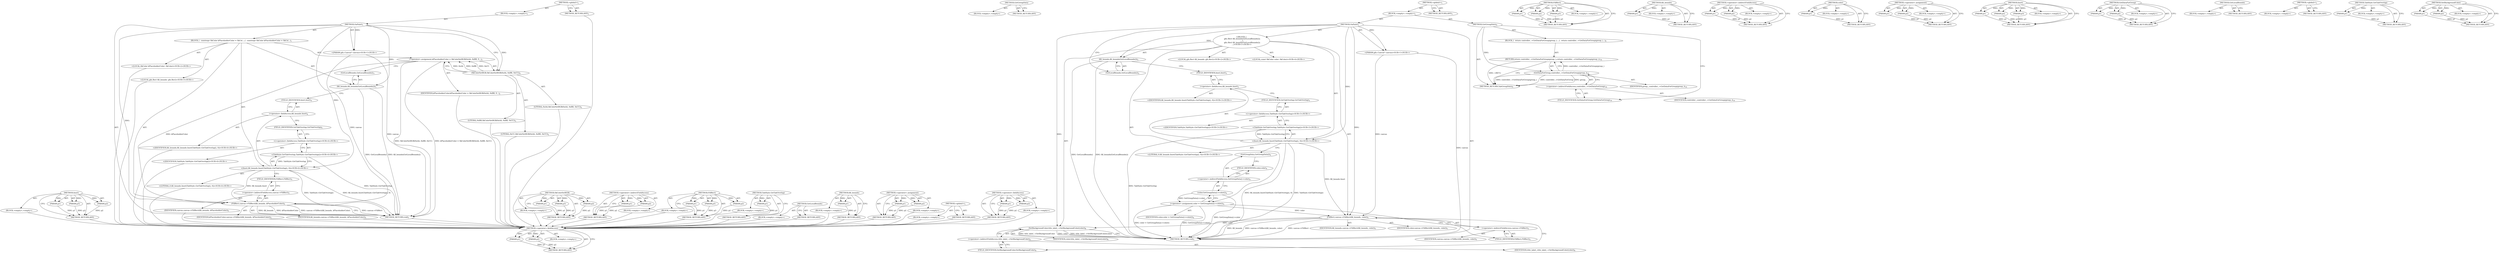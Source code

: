 digraph "SetBackgroundColor" {
vulnerable_77 [label=<(METHOD,Inset)>];
vulnerable_78 [label=<(PARAM,p1)>];
vulnerable_79 [label=<(PARAM,p2)>];
vulnerable_80 [label=<(PARAM,p3)>];
vulnerable_81 [label=<(BLOCK,&lt;empty&gt;,&lt;empty&gt;)>];
vulnerable_82 [label=<(METHOD_RETURN,ANY)>];
vulnerable_6 [label=<(METHOD,&lt;global&gt;)<SUB>1</SUB>>];
vulnerable_7 [label=<(BLOCK,&lt;empty&gt;,&lt;empty&gt;)<SUB>1</SUB>>];
vulnerable_8 [label=<(METHOD,OnPaint)<SUB>1</SUB>>];
vulnerable_9 [label="<(PARAM,gfx::Canvas* canvas)<SUB>1</SUB>>"];
vulnerable_10 [label=<(BLOCK,{
  constexpr SkColor kPlaceholderColor = SkCol...,{
  constexpr SkColor kPlaceholderColor = SkCol...)<SUB>1</SUB>>];
vulnerable_11 [label="<(LOCAL,SkColor kPlaceholderColor: SkColor)<SUB>2</SUB>>"];
vulnerable_12 [label=<(&lt;operator&gt;.assignment,kPlaceholderColor = SkColorSetRGB(0xAA, 0xBB, 0...)<SUB>2</SUB>>];
vulnerable_13 [label=<(IDENTIFIER,kPlaceholderColor,kPlaceholderColor = SkColorSetRGB(0xAA, 0xBB, 0...)<SUB>2</SUB>>];
vulnerable_14 [label=<(SkColorSetRGB,SkColorSetRGB(0xAA, 0xBB, 0xCC))<SUB>2</SUB>>];
vulnerable_15 [label=<(LITERAL,0xAA,SkColorSetRGB(0xAA, 0xBB, 0xCC))<SUB>2</SUB>>];
vulnerable_16 [label=<(LITERAL,0xBB,SkColorSetRGB(0xAA, 0xBB, 0xCC))<SUB>2</SUB>>];
vulnerable_17 [label=<(LITERAL,0xCC,SkColorSetRGB(0xAA, 0xBB, 0xCC))<SUB>2</SUB>>];
vulnerable_18 [label="<(LOCAL,gfx.Rect fill_bounds: gfx.Rect)<SUB>3</SUB>>"];
vulnerable_19 [label=<(fill_bounds,fill_bounds(GetLocalBounds()))<SUB>3</SUB>>];
vulnerable_20 [label=<(GetLocalBounds,GetLocalBounds())<SUB>3</SUB>>];
vulnerable_21 [label="<(Inset,fill_bounds.Inset(TabStyle::GetTabOverlap(), 0))<SUB>4</SUB>>"];
vulnerable_22 [label=<(&lt;operator&gt;.fieldAccess,fill_bounds.Inset)<SUB>4</SUB>>];
vulnerable_23 [label="<(IDENTIFIER,fill_bounds,fill_bounds.Inset(TabStyle::GetTabOverlap(), 0))<SUB>4</SUB>>"];
vulnerable_24 [label=<(FIELD_IDENTIFIER,Inset,Inset)<SUB>4</SUB>>];
vulnerable_25 [label="<(TabStyle.GetTabOverlap,TabStyle::GetTabOverlap())<SUB>4</SUB>>"];
vulnerable_26 [label="<(&lt;operator&gt;.fieldAccess,TabStyle::GetTabOverlap)<SUB>4</SUB>>"];
vulnerable_27 [label="<(IDENTIFIER,TabStyle,TabStyle::GetTabOverlap())<SUB>4</SUB>>"];
vulnerable_28 [label=<(FIELD_IDENTIFIER,GetTabOverlap,GetTabOverlap)<SUB>4</SUB>>];
vulnerable_29 [label="<(LITERAL,0,fill_bounds.Inset(TabStyle::GetTabOverlap(), 0))<SUB>4</SUB>>"];
vulnerable_30 [label=<(FillRect,canvas-&gt;FillRect(fill_bounds, kPlaceholderColor))<SUB>5</SUB>>];
vulnerable_31 [label=<(&lt;operator&gt;.indirectFieldAccess,canvas-&gt;FillRect)<SUB>5</SUB>>];
vulnerable_32 [label=<(IDENTIFIER,canvas,canvas-&gt;FillRect(fill_bounds, kPlaceholderColor))<SUB>5</SUB>>];
vulnerable_33 [label=<(FIELD_IDENTIFIER,FillRect,FillRect)<SUB>5</SUB>>];
vulnerable_34 [label=<(IDENTIFIER,fill_bounds,canvas-&gt;FillRect(fill_bounds, kPlaceholderColor))<SUB>5</SUB>>];
vulnerable_35 [label=<(IDENTIFIER,kPlaceholderColor,canvas-&gt;FillRect(fill_bounds, kPlaceholderColor))<SUB>5</SUB>>];
vulnerable_36 [label=<(METHOD_RETURN,void)<SUB>1</SUB>>];
vulnerable_38 [label=<(METHOD_RETURN,ANY)<SUB>1</SUB>>];
vulnerable_64 [label=<(METHOD,SkColorSetRGB)>];
vulnerable_65 [label=<(PARAM,p1)>];
vulnerable_66 [label=<(PARAM,p2)>];
vulnerable_67 [label=<(PARAM,p3)>];
vulnerable_68 [label=<(BLOCK,&lt;empty&gt;,&lt;empty&gt;)>];
vulnerable_69 [label=<(METHOD_RETURN,ANY)>];
vulnerable_98 [label=<(METHOD,&lt;operator&gt;.indirectFieldAccess)>];
vulnerable_99 [label=<(PARAM,p1)>];
vulnerable_100 [label=<(PARAM,p2)>];
vulnerable_101 [label=<(BLOCK,&lt;empty&gt;,&lt;empty&gt;)>];
vulnerable_102 [label=<(METHOD_RETURN,ANY)>];
vulnerable_92 [label=<(METHOD,FillRect)>];
vulnerable_93 [label=<(PARAM,p1)>];
vulnerable_94 [label=<(PARAM,p2)>];
vulnerable_95 [label=<(PARAM,p3)>];
vulnerable_96 [label=<(BLOCK,&lt;empty&gt;,&lt;empty&gt;)>];
vulnerable_97 [label=<(METHOD_RETURN,ANY)>];
vulnerable_88 [label=<(METHOD,TabStyle.GetTabOverlap)>];
vulnerable_89 [label=<(PARAM,p1)>];
vulnerable_90 [label=<(BLOCK,&lt;empty&gt;,&lt;empty&gt;)>];
vulnerable_91 [label=<(METHOD_RETURN,ANY)>];
vulnerable_74 [label=<(METHOD,GetLocalBounds)>];
vulnerable_75 [label=<(BLOCK,&lt;empty&gt;,&lt;empty&gt;)>];
vulnerable_76 [label=<(METHOD_RETURN,ANY)>];
vulnerable_70 [label=<(METHOD,fill_bounds)>];
vulnerable_71 [label=<(PARAM,p1)>];
vulnerable_72 [label=<(BLOCK,&lt;empty&gt;,&lt;empty&gt;)>];
vulnerable_73 [label=<(METHOD_RETURN,ANY)>];
vulnerable_59 [label=<(METHOD,&lt;operator&gt;.assignment)>];
vulnerable_60 [label=<(PARAM,p1)>];
vulnerable_61 [label=<(PARAM,p2)>];
vulnerable_62 [label=<(BLOCK,&lt;empty&gt;,&lt;empty&gt;)>];
vulnerable_63 [label=<(METHOD_RETURN,ANY)>];
vulnerable_53 [label=<(METHOD,&lt;global&gt;)<SUB>1</SUB>>];
vulnerable_54 [label=<(BLOCK,&lt;empty&gt;,&lt;empty&gt;)>];
vulnerable_55 [label=<(METHOD_RETURN,ANY)>];
vulnerable_83 [label=<(METHOD,&lt;operator&gt;.fieldAccess)>];
vulnerable_84 [label=<(PARAM,p1)>];
vulnerable_85 [label=<(PARAM,p2)>];
vulnerable_86 [label=<(BLOCK,&lt;empty&gt;,&lt;empty&gt;)>];
vulnerable_87 [label=<(METHOD_RETURN,ANY)>];
fixed_89 [label=<(METHOD,&lt;operator&gt;.fieldAccess)>];
fixed_90 [label=<(PARAM,p1)>];
fixed_91 [label=<(PARAM,p2)>];
fixed_92 [label=<(BLOCK,&lt;empty&gt;,&lt;empty&gt;)>];
fixed_93 [label=<(METHOD_RETURN,ANY)>];
fixed_112 [label=<(METHOD,GetGroupData)>];
fixed_113 [label=<(BLOCK,&lt;empty&gt;,&lt;empty&gt;)>];
fixed_114 [label=<(METHOD_RETURN,ANY)>];
fixed_6 [label=<(METHOD,&lt;global&gt;)<SUB>1</SUB>>];
fixed_7 [label=<(BLOCK,&lt;empty&gt;,&lt;empty&gt;)<SUB>1</SUB>>];
fixed_8 [label=<(METHOD,OnPaint)<SUB>1</SUB>>];
fixed_9 [label="<(PARAM,gfx::Canvas* canvas)<SUB>1</SUB>>"];
fixed_10 [label="<(BLOCK,{
   gfx::Rect fill_bounds(GetLocalBounds());
 ...,{
   gfx::Rect fill_bounds(GetLocalBounds());
 ...)<SUB>1</SUB>>"];
fixed_11 [label="<(LOCAL,gfx.Rect fill_bounds: gfx.Rect)<SUB>2</SUB>>"];
fixed_12 [label=<(fill_bounds,fill_bounds(GetLocalBounds()))<SUB>2</SUB>>];
fixed_13 [label=<(GetLocalBounds,GetLocalBounds())<SUB>2</SUB>>];
fixed_14 [label="<(Inset,fill_bounds.Inset(TabStyle::GetTabOverlap(), 0))<SUB>3</SUB>>"];
fixed_15 [label=<(&lt;operator&gt;.fieldAccess,fill_bounds.Inset)<SUB>3</SUB>>];
fixed_16 [label="<(IDENTIFIER,fill_bounds,fill_bounds.Inset(TabStyle::GetTabOverlap(), 0))<SUB>3</SUB>>"];
fixed_17 [label=<(FIELD_IDENTIFIER,Inset,Inset)<SUB>3</SUB>>];
fixed_18 [label="<(TabStyle.GetTabOverlap,TabStyle::GetTabOverlap())<SUB>3</SUB>>"];
fixed_19 [label="<(&lt;operator&gt;.fieldAccess,TabStyle::GetTabOverlap)<SUB>3</SUB>>"];
fixed_20 [label="<(IDENTIFIER,TabStyle,TabStyle::GetTabOverlap())<SUB>3</SUB>>"];
fixed_21 [label=<(FIELD_IDENTIFIER,GetTabOverlap,GetTabOverlap)<SUB>3</SUB>>];
fixed_22 [label="<(LITERAL,0,fill_bounds.Inset(TabStyle::GetTabOverlap(), 0))<SUB>3</SUB>>"];
fixed_23 [label="<(LOCAL,const SkColor color: SkColor)<SUB>4</SUB>>"];
fixed_24 [label=<(&lt;operator&gt;.assignment,color = GetGroupData()-&gt;color())<SUB>4</SUB>>];
fixed_25 [label=<(IDENTIFIER,color,color = GetGroupData()-&gt;color())<SUB>4</SUB>>];
fixed_26 [label=<(color,GetGroupData()-&gt;color())<SUB>4</SUB>>];
fixed_27 [label=<(&lt;operator&gt;.indirectFieldAccess,GetGroupData()-&gt;color)<SUB>4</SUB>>];
fixed_28 [label=<(GetGroupData,GetGroupData())<SUB>4</SUB>>];
fixed_29 [label=<(FIELD_IDENTIFIER,color,color)<SUB>4</SUB>>];
fixed_30 [label=<(FillRect,canvas-&gt;FillRect(fill_bounds, color))<SUB>5</SUB>>];
fixed_31 [label=<(&lt;operator&gt;.indirectFieldAccess,canvas-&gt;FillRect)<SUB>5</SUB>>];
fixed_32 [label=<(IDENTIFIER,canvas,canvas-&gt;FillRect(fill_bounds, color))<SUB>5</SUB>>];
fixed_33 [label=<(FIELD_IDENTIFIER,FillRect,FillRect)<SUB>5</SUB>>];
fixed_34 [label=<(IDENTIFIER,fill_bounds,canvas-&gt;FillRect(fill_bounds, color))<SUB>5</SUB>>];
fixed_35 [label=<(IDENTIFIER,color,canvas-&gt;FillRect(fill_bounds, color))<SUB>5</SUB>>];
fixed_36 [label=<(SetBackgroundColor,title_label_-&gt;SetBackgroundColor(color))<SUB>6</SUB>>];
fixed_37 [label=<(&lt;operator&gt;.indirectFieldAccess,title_label_-&gt;SetBackgroundColor)<SUB>6</SUB>>];
fixed_38 [label=<(IDENTIFIER,title_label_,title_label_-&gt;SetBackgroundColor(color))<SUB>6</SUB>>];
fixed_39 [label=<(FIELD_IDENTIFIER,SetBackgroundColor,SetBackgroundColor)<SUB>6</SUB>>];
fixed_40 [label=<(IDENTIFIER,color,title_label_-&gt;SetBackgroundColor(color))<SUB>6</SUB>>];
fixed_41 [label=<(METHOD_RETURN,void)<SUB>1</SUB>>];
fixed_43 [label=<(METHOD,GetGroupData)<SUB>9</SUB>>];
fixed_44 [label=<(BLOCK,{
  return controller_-&gt;GetDataForGroup(group_)...,{
  return controller_-&gt;GetDataForGroup(group_)...)<SUB>9</SUB>>];
fixed_45 [label=<(RETURN,return controller_-&gt;GetDataForGroup(group_);,return controller_-&gt;GetDataForGroup(group_);)<SUB>10</SUB>>];
fixed_46 [label=<(GetDataForGroup,controller_-&gt;GetDataForGroup(group_))<SUB>10</SUB>>];
fixed_47 [label=<(&lt;operator&gt;.indirectFieldAccess,controller_-&gt;GetDataForGroup)<SUB>10</SUB>>];
fixed_48 [label=<(IDENTIFIER,controller_,controller_-&gt;GetDataForGroup(group_))<SUB>10</SUB>>];
fixed_49 [label=<(FIELD_IDENTIFIER,GetDataForGroup,GetDataForGroup)<SUB>10</SUB>>];
fixed_50 [label=<(IDENTIFIER,group_,controller_-&gt;GetDataForGroup(group_))<SUB>10</SUB>>];
fixed_51 [label=<(METHOD_RETURN,TabGroupData)<SUB>9</SUB>>];
fixed_53 [label=<(METHOD_RETURN,ANY)<SUB>1</SUB>>];
fixed_115 [label=<(METHOD,FillRect)>];
fixed_116 [label=<(PARAM,p1)>];
fixed_117 [label=<(PARAM,p2)>];
fixed_118 [label=<(PARAM,p3)>];
fixed_119 [label=<(BLOCK,&lt;empty&gt;,&lt;empty&gt;)>];
fixed_120 [label=<(METHOD_RETURN,ANY)>];
fixed_76 [label=<(METHOD,fill_bounds)>];
fixed_77 [label=<(PARAM,p1)>];
fixed_78 [label=<(BLOCK,&lt;empty&gt;,&lt;empty&gt;)>];
fixed_79 [label=<(METHOD_RETURN,ANY)>];
fixed_107 [label=<(METHOD,&lt;operator&gt;.indirectFieldAccess)>];
fixed_108 [label=<(PARAM,p1)>];
fixed_109 [label=<(PARAM,p2)>];
fixed_110 [label=<(BLOCK,&lt;empty&gt;,&lt;empty&gt;)>];
fixed_111 [label=<(METHOD_RETURN,ANY)>];
fixed_103 [label=<(METHOD,color)>];
fixed_104 [label=<(PARAM,p1)>];
fixed_105 [label=<(BLOCK,&lt;empty&gt;,&lt;empty&gt;)>];
fixed_106 [label=<(METHOD_RETURN,ANY)>];
fixed_98 [label=<(METHOD,&lt;operator&gt;.assignment)>];
fixed_99 [label=<(PARAM,p1)>];
fixed_100 [label=<(PARAM,p2)>];
fixed_101 [label=<(BLOCK,&lt;empty&gt;,&lt;empty&gt;)>];
fixed_102 [label=<(METHOD_RETURN,ANY)>];
fixed_83 [label=<(METHOD,Inset)>];
fixed_84 [label=<(PARAM,p1)>];
fixed_85 [label=<(PARAM,p2)>];
fixed_86 [label=<(PARAM,p3)>];
fixed_87 [label=<(BLOCK,&lt;empty&gt;,&lt;empty&gt;)>];
fixed_88 [label=<(METHOD_RETURN,ANY)>];
fixed_126 [label=<(METHOD,GetDataForGroup)>];
fixed_127 [label=<(PARAM,p1)>];
fixed_128 [label=<(PARAM,p2)>];
fixed_129 [label=<(BLOCK,&lt;empty&gt;,&lt;empty&gt;)>];
fixed_130 [label=<(METHOD_RETURN,ANY)>];
fixed_80 [label=<(METHOD,GetLocalBounds)>];
fixed_81 [label=<(BLOCK,&lt;empty&gt;,&lt;empty&gt;)>];
fixed_82 [label=<(METHOD_RETURN,ANY)>];
fixed_70 [label=<(METHOD,&lt;global&gt;)<SUB>1</SUB>>];
fixed_71 [label=<(BLOCK,&lt;empty&gt;,&lt;empty&gt;)>];
fixed_72 [label=<(METHOD_RETURN,ANY)>];
fixed_94 [label=<(METHOD,TabStyle.GetTabOverlap)>];
fixed_95 [label=<(PARAM,p1)>];
fixed_96 [label=<(BLOCK,&lt;empty&gt;,&lt;empty&gt;)>];
fixed_97 [label=<(METHOD_RETURN,ANY)>];
fixed_121 [label=<(METHOD,SetBackgroundColor)>];
fixed_122 [label=<(PARAM,p1)>];
fixed_123 [label=<(PARAM,p2)>];
fixed_124 [label=<(BLOCK,&lt;empty&gt;,&lt;empty&gt;)>];
fixed_125 [label=<(METHOD_RETURN,ANY)>];
vulnerable_77 -> vulnerable_78  [key=0, label="AST: "];
vulnerable_77 -> vulnerable_78  [key=1, label="DDG: "];
vulnerable_77 -> vulnerable_81  [key=0, label="AST: "];
vulnerable_77 -> vulnerable_79  [key=0, label="AST: "];
vulnerable_77 -> vulnerable_79  [key=1, label="DDG: "];
vulnerable_77 -> vulnerable_82  [key=0, label="AST: "];
vulnerable_77 -> vulnerable_82  [key=1, label="CFG: "];
vulnerable_77 -> vulnerable_80  [key=0, label="AST: "];
vulnerable_77 -> vulnerable_80  [key=1, label="DDG: "];
vulnerable_78 -> vulnerable_82  [key=0, label="DDG: p1"];
vulnerable_79 -> vulnerable_82  [key=0, label="DDG: p2"];
vulnerable_80 -> vulnerable_82  [key=0, label="DDG: p3"];
vulnerable_81 -> fixed_89  [key=0];
vulnerable_82 -> fixed_89  [key=0];
vulnerable_6 -> vulnerable_7  [key=0, label="AST: "];
vulnerable_6 -> vulnerable_38  [key=0, label="AST: "];
vulnerable_6 -> vulnerable_38  [key=1, label="CFG: "];
vulnerable_7 -> vulnerable_8  [key=0, label="AST: "];
vulnerable_8 -> vulnerable_9  [key=0, label="AST: "];
vulnerable_8 -> vulnerable_9  [key=1, label="DDG: "];
vulnerable_8 -> vulnerable_10  [key=0, label="AST: "];
vulnerable_8 -> vulnerable_36  [key=0, label="AST: "];
vulnerable_8 -> vulnerable_14  [key=0, label="CFG: "];
vulnerable_8 -> vulnerable_14  [key=1, label="DDG: "];
vulnerable_8 -> vulnerable_19  [key=0, label="DDG: "];
vulnerable_8 -> vulnerable_21  [key=0, label="DDG: "];
vulnerable_8 -> vulnerable_30  [key=0, label="DDG: "];
vulnerable_9 -> vulnerable_36  [key=0, label="DDG: canvas"];
vulnerable_9 -> vulnerable_30  [key=0, label="DDG: canvas"];
vulnerable_10 -> vulnerable_11  [key=0, label="AST: "];
vulnerable_10 -> vulnerable_12  [key=0, label="AST: "];
vulnerable_10 -> vulnerable_18  [key=0, label="AST: "];
vulnerable_10 -> vulnerable_19  [key=0, label="AST: "];
vulnerable_10 -> vulnerable_21  [key=0, label="AST: "];
vulnerable_10 -> vulnerable_30  [key=0, label="AST: "];
vulnerable_11 -> fixed_89  [key=0];
vulnerable_12 -> vulnerable_13  [key=0, label="AST: "];
vulnerable_12 -> vulnerable_14  [key=0, label="AST: "];
vulnerable_12 -> vulnerable_20  [key=0, label="CFG: "];
vulnerable_12 -> vulnerable_36  [key=0, label="DDG: SkColorSetRGB(0xAA, 0xBB, 0xCC)"];
vulnerable_12 -> vulnerable_36  [key=1, label="DDG: kPlaceholderColor = SkColorSetRGB(0xAA, 0xBB, 0xCC)"];
vulnerable_12 -> vulnerable_30  [key=0, label="DDG: kPlaceholderColor"];
vulnerable_13 -> fixed_89  [key=0];
vulnerable_14 -> vulnerable_15  [key=0, label="AST: "];
vulnerable_14 -> vulnerable_16  [key=0, label="AST: "];
vulnerable_14 -> vulnerable_17  [key=0, label="AST: "];
vulnerable_14 -> vulnerable_12  [key=0, label="CFG: "];
vulnerable_14 -> vulnerable_12  [key=1, label="DDG: 0xAA"];
vulnerable_14 -> vulnerable_12  [key=2, label="DDG: 0xBB"];
vulnerable_14 -> vulnerable_12  [key=3, label="DDG: 0xCC"];
vulnerable_15 -> fixed_89  [key=0];
vulnerable_16 -> fixed_89  [key=0];
vulnerable_17 -> fixed_89  [key=0];
vulnerable_18 -> fixed_89  [key=0];
vulnerable_19 -> vulnerable_20  [key=0, label="AST: "];
vulnerable_19 -> vulnerable_24  [key=0, label="CFG: "];
vulnerable_19 -> vulnerable_36  [key=0, label="DDG: GetLocalBounds()"];
vulnerable_19 -> vulnerable_36  [key=1, label="DDG: fill_bounds(GetLocalBounds())"];
vulnerable_20 -> vulnerable_19  [key=0, label="CFG: "];
vulnerable_21 -> vulnerable_22  [key=0, label="AST: "];
vulnerable_21 -> vulnerable_25  [key=0, label="AST: "];
vulnerable_21 -> vulnerable_29  [key=0, label="AST: "];
vulnerable_21 -> vulnerable_33  [key=0, label="CFG: "];
vulnerable_21 -> vulnerable_36  [key=0, label="DDG: TabStyle::GetTabOverlap()"];
vulnerable_21 -> vulnerable_36  [key=1, label="DDG: fill_bounds.Inset(TabStyle::GetTabOverlap(), 0)"];
vulnerable_21 -> vulnerable_30  [key=0, label="DDG: fill_bounds.Inset"];
vulnerable_22 -> vulnerable_23  [key=0, label="AST: "];
vulnerable_22 -> vulnerable_24  [key=0, label="AST: "];
vulnerable_22 -> vulnerable_28  [key=0, label="CFG: "];
vulnerable_23 -> fixed_89  [key=0];
vulnerable_24 -> vulnerable_22  [key=0, label="CFG: "];
vulnerable_25 -> vulnerable_26  [key=0, label="AST: "];
vulnerable_25 -> vulnerable_21  [key=0, label="CFG: "];
vulnerable_25 -> vulnerable_21  [key=1, label="DDG: TabStyle::GetTabOverlap"];
vulnerable_25 -> vulnerable_36  [key=0, label="DDG: TabStyle::GetTabOverlap"];
vulnerable_26 -> vulnerable_27  [key=0, label="AST: "];
vulnerable_26 -> vulnerable_28  [key=0, label="AST: "];
vulnerable_26 -> vulnerable_25  [key=0, label="CFG: "];
vulnerable_27 -> fixed_89  [key=0];
vulnerable_28 -> vulnerable_26  [key=0, label="CFG: "];
vulnerable_29 -> fixed_89  [key=0];
vulnerable_30 -> vulnerable_31  [key=0, label="AST: "];
vulnerable_30 -> vulnerable_34  [key=0, label="AST: "];
vulnerable_30 -> vulnerable_35  [key=0, label="AST: "];
vulnerable_30 -> vulnerable_36  [key=0, label="CFG: "];
vulnerable_30 -> vulnerable_36  [key=1, label="DDG: canvas-&gt;FillRect"];
vulnerable_30 -> vulnerable_36  [key=2, label="DDG: fill_bounds"];
vulnerable_30 -> vulnerable_36  [key=3, label="DDG: kPlaceholderColor"];
vulnerable_30 -> vulnerable_36  [key=4, label="DDG: canvas-&gt;FillRect(fill_bounds, kPlaceholderColor)"];
vulnerable_31 -> vulnerable_32  [key=0, label="AST: "];
vulnerable_31 -> vulnerable_33  [key=0, label="AST: "];
vulnerable_31 -> vulnerable_30  [key=0, label="CFG: "];
vulnerable_32 -> fixed_89  [key=0];
vulnerable_33 -> vulnerable_31  [key=0, label="CFG: "];
vulnerable_34 -> fixed_89  [key=0];
vulnerable_35 -> fixed_89  [key=0];
vulnerable_36 -> fixed_89  [key=0];
vulnerable_38 -> fixed_89  [key=0];
vulnerable_64 -> vulnerable_65  [key=0, label="AST: "];
vulnerable_64 -> vulnerable_65  [key=1, label="DDG: "];
vulnerable_64 -> vulnerable_68  [key=0, label="AST: "];
vulnerable_64 -> vulnerable_66  [key=0, label="AST: "];
vulnerable_64 -> vulnerable_66  [key=1, label="DDG: "];
vulnerable_64 -> vulnerable_69  [key=0, label="AST: "];
vulnerable_64 -> vulnerable_69  [key=1, label="CFG: "];
vulnerable_64 -> vulnerable_67  [key=0, label="AST: "];
vulnerable_64 -> vulnerable_67  [key=1, label="DDG: "];
vulnerable_65 -> vulnerable_69  [key=0, label="DDG: p1"];
vulnerable_66 -> vulnerable_69  [key=0, label="DDG: p2"];
vulnerable_67 -> vulnerable_69  [key=0, label="DDG: p3"];
vulnerable_68 -> fixed_89  [key=0];
vulnerable_69 -> fixed_89  [key=0];
vulnerable_98 -> vulnerable_99  [key=0, label="AST: "];
vulnerable_98 -> vulnerable_99  [key=1, label="DDG: "];
vulnerable_98 -> vulnerable_101  [key=0, label="AST: "];
vulnerable_98 -> vulnerable_100  [key=0, label="AST: "];
vulnerable_98 -> vulnerable_100  [key=1, label="DDG: "];
vulnerable_98 -> vulnerable_102  [key=0, label="AST: "];
vulnerable_98 -> vulnerable_102  [key=1, label="CFG: "];
vulnerable_99 -> vulnerable_102  [key=0, label="DDG: p1"];
vulnerable_100 -> vulnerable_102  [key=0, label="DDG: p2"];
vulnerable_101 -> fixed_89  [key=0];
vulnerable_102 -> fixed_89  [key=0];
vulnerable_92 -> vulnerable_93  [key=0, label="AST: "];
vulnerable_92 -> vulnerable_93  [key=1, label="DDG: "];
vulnerable_92 -> vulnerable_96  [key=0, label="AST: "];
vulnerable_92 -> vulnerable_94  [key=0, label="AST: "];
vulnerable_92 -> vulnerable_94  [key=1, label="DDG: "];
vulnerable_92 -> vulnerable_97  [key=0, label="AST: "];
vulnerable_92 -> vulnerable_97  [key=1, label="CFG: "];
vulnerable_92 -> vulnerable_95  [key=0, label="AST: "];
vulnerable_92 -> vulnerable_95  [key=1, label="DDG: "];
vulnerable_93 -> vulnerable_97  [key=0, label="DDG: p1"];
vulnerable_94 -> vulnerable_97  [key=0, label="DDG: p2"];
vulnerable_95 -> vulnerable_97  [key=0, label="DDG: p3"];
vulnerable_96 -> fixed_89  [key=0];
vulnerable_97 -> fixed_89  [key=0];
vulnerable_88 -> vulnerable_89  [key=0, label="AST: "];
vulnerable_88 -> vulnerable_89  [key=1, label="DDG: "];
vulnerable_88 -> vulnerable_90  [key=0, label="AST: "];
vulnerable_88 -> vulnerable_91  [key=0, label="AST: "];
vulnerable_88 -> vulnerable_91  [key=1, label="CFG: "];
vulnerable_89 -> vulnerable_91  [key=0, label="DDG: p1"];
vulnerable_90 -> fixed_89  [key=0];
vulnerable_91 -> fixed_89  [key=0];
vulnerable_74 -> vulnerable_75  [key=0, label="AST: "];
vulnerable_74 -> vulnerable_76  [key=0, label="AST: "];
vulnerable_74 -> vulnerable_76  [key=1, label="CFG: "];
vulnerable_75 -> fixed_89  [key=0];
vulnerable_76 -> fixed_89  [key=0];
vulnerable_70 -> vulnerable_71  [key=0, label="AST: "];
vulnerable_70 -> vulnerable_71  [key=1, label="DDG: "];
vulnerable_70 -> vulnerable_72  [key=0, label="AST: "];
vulnerable_70 -> vulnerable_73  [key=0, label="AST: "];
vulnerable_70 -> vulnerable_73  [key=1, label="CFG: "];
vulnerable_71 -> vulnerable_73  [key=0, label="DDG: p1"];
vulnerable_72 -> fixed_89  [key=0];
vulnerable_73 -> fixed_89  [key=0];
vulnerable_59 -> vulnerable_60  [key=0, label="AST: "];
vulnerable_59 -> vulnerable_60  [key=1, label="DDG: "];
vulnerable_59 -> vulnerable_62  [key=0, label="AST: "];
vulnerable_59 -> vulnerable_61  [key=0, label="AST: "];
vulnerable_59 -> vulnerable_61  [key=1, label="DDG: "];
vulnerable_59 -> vulnerable_63  [key=0, label="AST: "];
vulnerable_59 -> vulnerable_63  [key=1, label="CFG: "];
vulnerable_60 -> vulnerable_63  [key=0, label="DDG: p1"];
vulnerable_61 -> vulnerable_63  [key=0, label="DDG: p2"];
vulnerable_62 -> fixed_89  [key=0];
vulnerable_63 -> fixed_89  [key=0];
vulnerable_53 -> vulnerable_54  [key=0, label="AST: "];
vulnerable_53 -> vulnerable_55  [key=0, label="AST: "];
vulnerable_53 -> vulnerable_55  [key=1, label="CFG: "];
vulnerable_54 -> fixed_89  [key=0];
vulnerable_55 -> fixed_89  [key=0];
vulnerable_83 -> vulnerable_84  [key=0, label="AST: "];
vulnerable_83 -> vulnerable_84  [key=1, label="DDG: "];
vulnerable_83 -> vulnerable_86  [key=0, label="AST: "];
vulnerable_83 -> vulnerable_85  [key=0, label="AST: "];
vulnerable_83 -> vulnerable_85  [key=1, label="DDG: "];
vulnerable_83 -> vulnerable_87  [key=0, label="AST: "];
vulnerable_83 -> vulnerable_87  [key=1, label="CFG: "];
vulnerable_84 -> vulnerable_87  [key=0, label="DDG: p1"];
vulnerable_85 -> vulnerable_87  [key=0, label="DDG: p2"];
vulnerable_86 -> fixed_89  [key=0];
vulnerable_87 -> fixed_89  [key=0];
fixed_89 -> fixed_90  [key=0, label="AST: "];
fixed_89 -> fixed_90  [key=1, label="DDG: "];
fixed_89 -> fixed_92  [key=0, label="AST: "];
fixed_89 -> fixed_91  [key=0, label="AST: "];
fixed_89 -> fixed_91  [key=1, label="DDG: "];
fixed_89 -> fixed_93  [key=0, label="AST: "];
fixed_89 -> fixed_93  [key=1, label="CFG: "];
fixed_90 -> fixed_93  [key=0, label="DDG: p1"];
fixed_91 -> fixed_93  [key=0, label="DDG: p2"];
fixed_112 -> fixed_113  [key=0, label="AST: "];
fixed_112 -> fixed_114  [key=0, label="AST: "];
fixed_112 -> fixed_114  [key=1, label="CFG: "];
fixed_6 -> fixed_7  [key=0, label="AST: "];
fixed_6 -> fixed_53  [key=0, label="AST: "];
fixed_6 -> fixed_53  [key=1, label="CFG: "];
fixed_7 -> fixed_8  [key=0, label="AST: "];
fixed_7 -> fixed_43  [key=0, label="AST: "];
fixed_8 -> fixed_9  [key=0, label="AST: "];
fixed_8 -> fixed_9  [key=1, label="DDG: "];
fixed_8 -> fixed_10  [key=0, label="AST: "];
fixed_8 -> fixed_41  [key=0, label="AST: "];
fixed_8 -> fixed_13  [key=0, label="CFG: "];
fixed_8 -> fixed_12  [key=0, label="DDG: "];
fixed_8 -> fixed_14  [key=0, label="DDG: "];
fixed_8 -> fixed_30  [key=0, label="DDG: "];
fixed_8 -> fixed_36  [key=0, label="DDG: "];
fixed_9 -> fixed_41  [key=0, label="DDG: canvas"];
fixed_9 -> fixed_30  [key=0, label="DDG: canvas"];
fixed_10 -> fixed_11  [key=0, label="AST: "];
fixed_10 -> fixed_12  [key=0, label="AST: "];
fixed_10 -> fixed_14  [key=0, label="AST: "];
fixed_10 -> fixed_23  [key=0, label="AST: "];
fixed_10 -> fixed_24  [key=0, label="AST: "];
fixed_10 -> fixed_30  [key=0, label="AST: "];
fixed_10 -> fixed_36  [key=0, label="AST: "];
fixed_12 -> fixed_13  [key=0, label="AST: "];
fixed_12 -> fixed_17  [key=0, label="CFG: "];
fixed_12 -> fixed_41  [key=0, label="DDG: GetLocalBounds()"];
fixed_12 -> fixed_41  [key=1, label="DDG: fill_bounds(GetLocalBounds())"];
fixed_13 -> fixed_12  [key=0, label="CFG: "];
fixed_14 -> fixed_15  [key=0, label="AST: "];
fixed_14 -> fixed_18  [key=0, label="AST: "];
fixed_14 -> fixed_22  [key=0, label="AST: "];
fixed_14 -> fixed_28  [key=0, label="CFG: "];
fixed_14 -> fixed_41  [key=0, label="DDG: TabStyle::GetTabOverlap()"];
fixed_14 -> fixed_41  [key=1, label="DDG: fill_bounds.Inset(TabStyle::GetTabOverlap(), 0)"];
fixed_14 -> fixed_30  [key=0, label="DDG: fill_bounds.Inset"];
fixed_15 -> fixed_16  [key=0, label="AST: "];
fixed_15 -> fixed_17  [key=0, label="AST: "];
fixed_15 -> fixed_21  [key=0, label="CFG: "];
fixed_17 -> fixed_15  [key=0, label="CFG: "];
fixed_18 -> fixed_19  [key=0, label="AST: "];
fixed_18 -> fixed_14  [key=0, label="CFG: "];
fixed_18 -> fixed_14  [key=1, label="DDG: TabStyle::GetTabOverlap"];
fixed_18 -> fixed_41  [key=0, label="DDG: TabStyle::GetTabOverlap"];
fixed_19 -> fixed_20  [key=0, label="AST: "];
fixed_19 -> fixed_21  [key=0, label="AST: "];
fixed_19 -> fixed_18  [key=0, label="CFG: "];
fixed_21 -> fixed_19  [key=0, label="CFG: "];
fixed_24 -> fixed_25  [key=0, label="AST: "];
fixed_24 -> fixed_26  [key=0, label="AST: "];
fixed_24 -> fixed_33  [key=0, label="CFG: "];
fixed_24 -> fixed_41  [key=0, label="DDG: GetGroupData()-&gt;color()"];
fixed_24 -> fixed_41  [key=1, label="DDG: color = GetGroupData()-&gt;color()"];
fixed_24 -> fixed_30  [key=0, label="DDG: color"];
fixed_26 -> fixed_27  [key=0, label="AST: "];
fixed_26 -> fixed_24  [key=0, label="CFG: "];
fixed_26 -> fixed_24  [key=1, label="DDG: GetGroupData()-&gt;color"];
fixed_26 -> fixed_41  [key=0, label="DDG: GetGroupData()-&gt;color"];
fixed_27 -> fixed_28  [key=0, label="AST: "];
fixed_27 -> fixed_29  [key=0, label="AST: "];
fixed_27 -> fixed_26  [key=0, label="CFG: "];
fixed_28 -> fixed_29  [key=0, label="CFG: "];
fixed_29 -> fixed_27  [key=0, label="CFG: "];
fixed_30 -> fixed_31  [key=0, label="AST: "];
fixed_30 -> fixed_34  [key=0, label="AST: "];
fixed_30 -> fixed_35  [key=0, label="AST: "];
fixed_30 -> fixed_39  [key=0, label="CFG: "];
fixed_30 -> fixed_41  [key=0, label="DDG: canvas-&gt;FillRect"];
fixed_30 -> fixed_41  [key=1, label="DDG: fill_bounds"];
fixed_30 -> fixed_41  [key=2, label="DDG: canvas-&gt;FillRect(fill_bounds, color)"];
fixed_30 -> fixed_36  [key=0, label="DDG: color"];
fixed_31 -> fixed_32  [key=0, label="AST: "];
fixed_31 -> fixed_33  [key=0, label="AST: "];
fixed_31 -> fixed_30  [key=0, label="CFG: "];
fixed_33 -> fixed_31  [key=0, label="CFG: "];
fixed_36 -> fixed_37  [key=0, label="AST: "];
fixed_36 -> fixed_40  [key=0, label="AST: "];
fixed_36 -> fixed_41  [key=0, label="CFG: "];
fixed_36 -> fixed_41  [key=1, label="DDG: title_label_-&gt;SetBackgroundColor"];
fixed_36 -> fixed_41  [key=2, label="DDG: color"];
fixed_36 -> fixed_41  [key=3, label="DDG: title_label_-&gt;SetBackgroundColor(color)"];
fixed_37 -> fixed_38  [key=0, label="AST: "];
fixed_37 -> fixed_39  [key=0, label="AST: "];
fixed_37 -> fixed_36  [key=0, label="CFG: "];
fixed_39 -> fixed_37  [key=0, label="CFG: "];
fixed_43 -> fixed_44  [key=0, label="AST: "];
fixed_43 -> fixed_51  [key=0, label="AST: "];
fixed_43 -> fixed_49  [key=0, label="CFG: "];
fixed_43 -> fixed_46  [key=0, label="DDG: "];
fixed_44 -> fixed_45  [key=0, label="AST: "];
fixed_45 -> fixed_46  [key=0, label="AST: "];
fixed_45 -> fixed_51  [key=0, label="CFG: "];
fixed_45 -> fixed_51  [key=1, label="DDG: &lt;RET&gt;"];
fixed_46 -> fixed_47  [key=0, label="AST: "];
fixed_46 -> fixed_50  [key=0, label="AST: "];
fixed_46 -> fixed_45  [key=0, label="CFG: "];
fixed_46 -> fixed_45  [key=1, label="DDG: controller_-&gt;GetDataForGroup(group_)"];
fixed_46 -> fixed_51  [key=0, label="DDG: controller_-&gt;GetDataForGroup"];
fixed_46 -> fixed_51  [key=1, label="DDG: group_"];
fixed_46 -> fixed_51  [key=2, label="DDG: controller_-&gt;GetDataForGroup(group_)"];
fixed_47 -> fixed_48  [key=0, label="AST: "];
fixed_47 -> fixed_49  [key=0, label="AST: "];
fixed_47 -> fixed_46  [key=0, label="CFG: "];
fixed_49 -> fixed_47  [key=0, label="CFG: "];
fixed_115 -> fixed_116  [key=0, label="AST: "];
fixed_115 -> fixed_116  [key=1, label="DDG: "];
fixed_115 -> fixed_119  [key=0, label="AST: "];
fixed_115 -> fixed_117  [key=0, label="AST: "];
fixed_115 -> fixed_117  [key=1, label="DDG: "];
fixed_115 -> fixed_120  [key=0, label="AST: "];
fixed_115 -> fixed_120  [key=1, label="CFG: "];
fixed_115 -> fixed_118  [key=0, label="AST: "];
fixed_115 -> fixed_118  [key=1, label="DDG: "];
fixed_116 -> fixed_120  [key=0, label="DDG: p1"];
fixed_117 -> fixed_120  [key=0, label="DDG: p2"];
fixed_118 -> fixed_120  [key=0, label="DDG: p3"];
fixed_76 -> fixed_77  [key=0, label="AST: "];
fixed_76 -> fixed_77  [key=1, label="DDG: "];
fixed_76 -> fixed_78  [key=0, label="AST: "];
fixed_76 -> fixed_79  [key=0, label="AST: "];
fixed_76 -> fixed_79  [key=1, label="CFG: "];
fixed_77 -> fixed_79  [key=0, label="DDG: p1"];
fixed_107 -> fixed_108  [key=0, label="AST: "];
fixed_107 -> fixed_108  [key=1, label="DDG: "];
fixed_107 -> fixed_110  [key=0, label="AST: "];
fixed_107 -> fixed_109  [key=0, label="AST: "];
fixed_107 -> fixed_109  [key=1, label="DDG: "];
fixed_107 -> fixed_111  [key=0, label="AST: "];
fixed_107 -> fixed_111  [key=1, label="CFG: "];
fixed_108 -> fixed_111  [key=0, label="DDG: p1"];
fixed_109 -> fixed_111  [key=0, label="DDG: p2"];
fixed_103 -> fixed_104  [key=0, label="AST: "];
fixed_103 -> fixed_104  [key=1, label="DDG: "];
fixed_103 -> fixed_105  [key=0, label="AST: "];
fixed_103 -> fixed_106  [key=0, label="AST: "];
fixed_103 -> fixed_106  [key=1, label="CFG: "];
fixed_104 -> fixed_106  [key=0, label="DDG: p1"];
fixed_98 -> fixed_99  [key=0, label="AST: "];
fixed_98 -> fixed_99  [key=1, label="DDG: "];
fixed_98 -> fixed_101  [key=0, label="AST: "];
fixed_98 -> fixed_100  [key=0, label="AST: "];
fixed_98 -> fixed_100  [key=1, label="DDG: "];
fixed_98 -> fixed_102  [key=0, label="AST: "];
fixed_98 -> fixed_102  [key=1, label="CFG: "];
fixed_99 -> fixed_102  [key=0, label="DDG: p1"];
fixed_100 -> fixed_102  [key=0, label="DDG: p2"];
fixed_83 -> fixed_84  [key=0, label="AST: "];
fixed_83 -> fixed_84  [key=1, label="DDG: "];
fixed_83 -> fixed_87  [key=0, label="AST: "];
fixed_83 -> fixed_85  [key=0, label="AST: "];
fixed_83 -> fixed_85  [key=1, label="DDG: "];
fixed_83 -> fixed_88  [key=0, label="AST: "];
fixed_83 -> fixed_88  [key=1, label="CFG: "];
fixed_83 -> fixed_86  [key=0, label="AST: "];
fixed_83 -> fixed_86  [key=1, label="DDG: "];
fixed_84 -> fixed_88  [key=0, label="DDG: p1"];
fixed_85 -> fixed_88  [key=0, label="DDG: p2"];
fixed_86 -> fixed_88  [key=0, label="DDG: p3"];
fixed_126 -> fixed_127  [key=0, label="AST: "];
fixed_126 -> fixed_127  [key=1, label="DDG: "];
fixed_126 -> fixed_129  [key=0, label="AST: "];
fixed_126 -> fixed_128  [key=0, label="AST: "];
fixed_126 -> fixed_128  [key=1, label="DDG: "];
fixed_126 -> fixed_130  [key=0, label="AST: "];
fixed_126 -> fixed_130  [key=1, label="CFG: "];
fixed_127 -> fixed_130  [key=0, label="DDG: p1"];
fixed_128 -> fixed_130  [key=0, label="DDG: p2"];
fixed_80 -> fixed_81  [key=0, label="AST: "];
fixed_80 -> fixed_82  [key=0, label="AST: "];
fixed_80 -> fixed_82  [key=1, label="CFG: "];
fixed_70 -> fixed_71  [key=0, label="AST: "];
fixed_70 -> fixed_72  [key=0, label="AST: "];
fixed_70 -> fixed_72  [key=1, label="CFG: "];
fixed_94 -> fixed_95  [key=0, label="AST: "];
fixed_94 -> fixed_95  [key=1, label="DDG: "];
fixed_94 -> fixed_96  [key=0, label="AST: "];
fixed_94 -> fixed_97  [key=0, label="AST: "];
fixed_94 -> fixed_97  [key=1, label="CFG: "];
fixed_95 -> fixed_97  [key=0, label="DDG: p1"];
fixed_121 -> fixed_122  [key=0, label="AST: "];
fixed_121 -> fixed_122  [key=1, label="DDG: "];
fixed_121 -> fixed_124  [key=0, label="AST: "];
fixed_121 -> fixed_123  [key=0, label="AST: "];
fixed_121 -> fixed_123  [key=1, label="DDG: "];
fixed_121 -> fixed_125  [key=0, label="AST: "];
fixed_121 -> fixed_125  [key=1, label="CFG: "];
fixed_122 -> fixed_125  [key=0, label="DDG: p1"];
fixed_123 -> fixed_125  [key=0, label="DDG: p2"];
}

